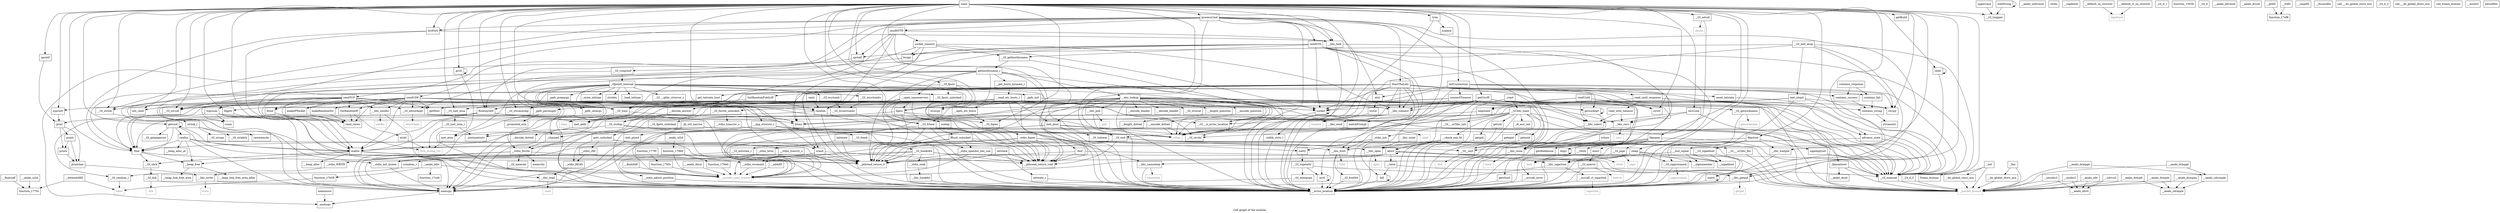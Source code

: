 digraph "Call graph of the module." {
  label="Call graph of the module.";
  node [shape=record];

  Node_get_telstate_host [label="{get_telstate_host}"];
  Node_advance_state [label="{advance_state}"];
  Node_tcpcsum [label="{tcpcsum}"];
  Node_reset_telstate [label="{reset_telstate}"];
  Node_contains_success [label="{contains_success}"];
  Node_contains_fail [label="{contains_fail}"];
  Node_sendUDP [label="{sendUDP}"];
  Node_getBuild [label="{getBuild}"];
  Node_chdir [label="{chdir}"];
  Node___libc_fcntl [label="{__libc_fcntl}"];
  Node_contains_response [label="{contains_response}"];
  Node_contains_string [label="{contains_string}"];
  Node_csum [label="{csum}"];
  Node_readUntil [label="{readUntil}"];
  Node_sendTCP [label="{sendTCP}"];
  Node_makeIPPacket [label="{makeIPPacket}"];
  Node_main [label="{main}"];
  Node_read_until_response [label="{read_until_response}"];
  Node_read_with_timeout [label="{read_with_timeout}"];
  Node___GI_fcntl64 [label="{__GI_fcntl64}"];
  Node_sendHTTP [label="{sendHTTP}"];
  Node___GI__exit [label="{__GI__exit}"];
  Node_recvLine [label="{recvLine}"];
  Node_sclose [label="{sclose}"];
  Node___udivsi3 [label="{__udivsi3}"];
  Node_socket_connect [label="{socket_connect}"];
  Node___aeabi_uidivmod [label="{__aeabi_uidivmod}"];
  Node_processCmd [label="{processCmd}"];
  Node_connectTimeout [label="{connectTimeout}"];
  Node_GetRandomPublicIP [label="{GetRandomPublicIP}"];
  Node_listFork [label="{listFork}"];
  Node___vfork [label="{__vfork}"];
  Node_negotiate [label="{negotiate}"];
  Node_initConnection [label="{initConnection}"];
  Node_GetRandomIP [label="{GetRandomIP}"];
  Node___umodsi3 [label="{__umodsi3}"];
  Node_StartTheLelz [label="{StartTheLelz}"];
  Node___modsi3 [label="{__modsi3}"];
  Node_sendSTD [label="{sendSTD}"];
  Node___aeabi_ldiv0 [label="{__aeabi_ldiv0}"];
  Node_getOurIP [label="{getOurIP}"];
  Node_matchPrompt [label="{matchPrompt}"];
  Node___GI_strchr [label="{__GI_strchr}"];
  Node_strcpy [label="{strcpy}"];
  Node_strncpy [label="{strncpy}"];
  Node_strnlen [label="{strnlen}"];
  Node_strstr [label="{strstr}"];
  Node___encode_dotted [label="{__encode_dotted}"];
  Node___decode_dotted [label="{__decode_dotted}"];
  Node___xpg_strerror_r [label="{__xpg_strerror_r}"];
  Node___GI_strcasecmp [label="{__GI_strcasecmp}"];
  Node_strcasestr [label="{strcasestr}"];
  Node___GI_strtok [label="{__GI_strtok}"];
  Node_isatty [label="{isatty}"];
  Node___GI_tcgetattr [label="{__GI_tcgetattr}"];
  Node_ntohl [label="{ntohl}"];
  Node_ntohs [label="{ntohs}"];
  Node_htonl [label="{htonl}"];
  Node_htons [label="{htons}"];
  Node___GI_inet_ntoa_r [label="{__GI_inet_ntoa_r}"];
  Node___GI_inet_ntoa [label="{__GI_inet_ntoa}"];
  Node_inet_addr [label="{inet_addr}"];
  Node___GI_gethostbyname [label="{__GI_gethostbyname}"];
  Node_gethostbyname_r [label="{gethostbyname_r}"];
  Node___libc_connect [label="{__libc_connect}"];
  Node___GI_getsockname [label="{__GI_getsockname}"];
  Node_getsockopt [label="{getsockopt}"];
  Node___libc_recv [label="{__libc_recv}"];
  Node___libc_send [label="{__libc_send}"];
  Node___libc_sendto [label="{__libc_sendto}"];
  Node___GI_setsockopt [label="{__GI_setsockopt}"];
  Node_socket [label="{socket}"];
  Node___GI_sigaddset [label="{__GI_sigaddset}"];
  Node_sigemptyset [label="{sigemptyset}"];
  Node___bsd_signal [label="{__bsd_signal}"];
  Node___sigismember [label="{__sigismember}"];
  Node___sigaddset [label="{__sigaddset}"];
  Node___sigdelset [label="{__sigdelset}"];
  Node_malloc [label="{malloc}"];
  Node_free [label="{free}"];
  Node_realloc [label="{realloc}"];
  Node___heap_alloc [label="{__heap_alloc}"];
  Node___heap_alloc_at [label="{__heap_alloc_at}"];
  Node___heap_link_free_area [label="{__heap_link_free_area}"];
  Node___heap_link_free_area_after [label="{__heap_link_free_area_after}"];
  Node___heap_free [label="{__heap_free}"];
  Node_abort [label="{abort}"];
  Node_rand [label="{rand}"];
  Node_random [label="{random}"];
  Node_setstate [label="{setstate}"];
  Node_initstate [label="{initstate}"];
  Node_srand [label="{srand}"];
  Node_setstate_r [label="{setstate_r}"];
  Node___GI_random_r [label="{__GI_random_r}"];
  Node_srandom_r [label="{srandom_r}"];
  Node__24_d_2 [label="{_24_d_2}"];
  Node___GI_initstate_r [label="{__GI_initstate_r}"];
  Node_atol [label="{atol}"];
  Node_strtol [label="{strtol}"];
  Node__stdlib_strto_l [label="{_stdlib_strto_l}"];
  Node___GI_exit [label="{__GI_exit}"];
  Node_execl [label="{execl}"];
  Node_sleep [label="{sleep}"];
  Node_usleep [label="{usleep}"];
  Node___GI___uClibc_fini [label="{__GI___uClibc_fini}"];
  Node___pthread_return_0 [label="{__pthread_return_0}"];
  Node___pthread_return_void [label="{__pthread_return_void}"];
  Node___check_one_fd [label="{__check_one_fd}"];
  Node___GI___uClibc_init [label="{__GI___uClibc_init}"];
  Node___uClibc_main [label="{__uClibc_main}"];
  Node___libc_sigaction [label="{__libc_sigaction}"];
  Node___syscall_error [label="{__syscall_error}"];
  Node___default_sa_restorer [label="{__default_sa_restorer}"];
  Node___default_rt_sa_restorer [label="{__default_rt_sa_restorer}"];
  Node___syscall_rt_sigaction [label="{__syscall_rt_sigaction}"];
  Node___GI_execve [label="{__GI_execve}"];
  Node_getegid [label="{getegid}"];
  Node_geteuid [label="{geteuid}"];
  Node_getgid [label="{getgid}"];
  Node_getuid [label="{getuid}"];
  Node___libc_nanosleep [label="{__libc_nanosleep}"];
  Node___GI_sbrk [label="{__GI_sbrk}"];
  Node_wait4 [label="{wait4}"];
  Node___GI___h_errno_location [label="{__GI___h_errno_location}"];
  Node___GI_wcrtomb [label="{__GI_wcrtomb}"];
  Node___GI_wcsrtombs [label="{__GI_wcsrtombs}"];
  Node___GI_wcsnrtombs [label="{__GI_wcsnrtombs}"];
  Node___stdio_WRITE [label="{__stdio_WRITE}"];
  Node___stdio_fwrite [label="{__stdio_fwrite}"];
  Node___stdio_trans2w_o [label="{__stdio_trans2w_o}"];
  Node__load_inttype [label="{_load_inttype}"];
  Node__store_inttype [label="{_store_inttype}"];
  Node__uintmaxtostr [label="{_uintmaxtostr}"];
  Node__fpmaxtostr [label="{_fpmaxtostr}"];
  Node__24_d_1 [label="{_24_d_1}"];
  Node_getc_unlocked [label="{getc_unlocked}"];
  Node__memcpy [label="{_memcpy}"];
  Node_function_15038 [label="{function_15038}"];
  Node_memmove [label="{memmove}"];
  Node___GI_memchr [label="{__GI_memchr}"];
  Node___GI_mempcpy [label="{__GI_mempcpy}"];
  Node_memrchr [label="{memrchr}"];
  Node_strtok_r [label="{strtok_r}"];
  Node___GI_strpbrk [label="{__GI_strpbrk}"];
  Node_inet_aton [label="{inet_aton}"];
  Node___dns_lookup [label="{__dns_lookup}"];
  Node__24_d [label="{_24_d}"];
  Node___open_nameservers [label="{__open_nameservers}"];
  Node___get_hosts_byname_r [label="{__get_hosts_byname_r}"];
  Node___raise [label="{__raise}"];
  Node__dl_aux_init [label="{_dl_aux_init}"];
  Node___GI_brk [label="{__GI_brk}"];
  Node___GI_tolower [label="{__GI_tolower}"];
  Node___libc_poll [label="{__libc_poll}"];
  Node___GI_fseek [label="{__GI_fseek}"];
  Node___GI_fseeko64 [label="{__GI_fseeko64}"];
  Node___stdio_READ [label="{__stdio_READ}"];
  Node___stdio_adjust_position [label="{__stdio_adjust_position}"];
  Node___stdio_rfill [label="{__stdio_rfill}"];
  Node___stdio_trans2r_o [label="{__stdio_trans2r_o}"];
  Node___stdio_seek [label="{__stdio_seek}"];
  Node_rawmemchr [label="{rawmemchr}"];
  Node___GI_strncat [label="{__GI_strncat}"];
  Node___GI_strspn [label="{__GI_strspn}"];
  Node___GI_strdup [label="{__GI_strdup}"];
  Node_inet_pton4 [label="{inet_pton4}"];
  Node_inet_pton [label="{inet_pton}"];
  Node_inet_ntop4 [label="{inet_ntop4}"];
  Node___GI_inet_ntop [label="{__GI_inet_ntop}"];
  Node___encode_header [label="{__encode_header}"];
  Node___decode_header [label="{__decode_header}"];
  Node___encode_question [label="{__encode_question}"];
  Node___length_question [label="{__length_question}"];
  Node___decode_answer [label="{__decode_answer}"];
  Node___open_etc_hosts [label="{__open_etc_hosts}"];
  Node___read_etc_hosts_r [label="{__read_etc_hosts_r}"];
  Node___libc_lseek64 [label="{__libc_lseek64}"];
  Node___length_dotted [label="{__length_dotted}"];
  Node___aeabi_idiv [label="{__aeabi_idiv}"];
  Node___aeabi_idivmod [label="{__aeabi_idivmod}"];
  Node___aeabi_drsub [label="{__aeabi_drsub}"];
  Node___aeabi_dsub [label="{__aeabi_dsub}"];
  Node___adddf3 [label="{__adddf3}"];
  Node_function_1765c [label="{function_1765c}"];
  Node_function_176b0 [label="{function_176b0}"];
  Node_function_1770c [label="{function_1770c}"];
  Node_function_177f0 [label="{function_177f0}"];
  Node___aeabi_ui2d [label="{__aeabi_ui2d}"];
  Node___floatsidf [label="{__floatsidf}"];
  Node___extendsfdf2 [label="{__extendsfdf2}"];
  Node___aeabi_ul2d [label="{__aeabi_ul2d}"];
  Node___floatdidf [label="{__floatdidf}"];
  Node_function_17968 [label="{function_17968}"];
  Node___aeabi_dmul [label="{__aeabi_dmul}"];
  Node_function_17b58 [label="{function_17b58}"];
  Node_function_17cd4 [label="{function_17cd4}"];
  Node___aeabi_ddiv [label="{__aeabi_ddiv}"];
  Node___gtdf2 [label="{__gtdf2}"];
  Node___ltdf2 [label="{__ltdf2}"];
  Node___cmpdf2 [label="{__cmpdf2}"];
  Node_function_17ef8 [label="{function_17ef8}"];
  Node___aeabi_cdrcmple [label="{__aeabi_cdrcmple}"];
  Node___aeabi_cdcmple [label="{__aeabi_cdcmple}"];
  Node___aeabi_dcmpeq [label="{__aeabi_dcmpeq}"];
  Node___aeabi_dcmplt [label="{__aeabi_dcmplt}"];
  Node___aeabi_dcmple [label="{__aeabi_dcmple}"];
  Node___aeabi_dcmpge [label="{__aeabi_dcmpge}"];
  Node___aeabi_dcmpgt [label="{__aeabi_dcmpgt}"];
  Node___fixunsdfsi [label="{__fixunsdfsi}"];
  Node___do_global_ctors_aux [label="{__do_global_ctors_aux}"];
  Node_call___do_global_ctors_aux [label="{call___do_global_ctors_aux}"];
  Node__fini [label="{_fini}"];
  Node_vfork [color="gray50", fontcolor="gray50", label="{vfork}"];
  Node_fork [color="gray50", fontcolor="gray50", label="{fork}"];
  Node_fcntl [color="gray50", fontcolor="gray50", label="{fcntl}"];
  Node_exit [color="gray50", fontcolor="gray50", label="{exit}"];
  Node_close [color="gray50", fontcolor="gray50", label="{close}"];
  Node_getpid [color="gray50", fontcolor="gray50", label="{getpid}"];
  Node_open [color="gray50", fontcolor="gray50", label="{open}"];
  Node_pipe [color="gray50", fontcolor="gray50", label="{pipe}"];
  Node_read [color="gray50", fontcolor="gray50", label="{read}"];
  Node_setsid [color="gray50", fontcolor="gray50", label="{setsid}"];
  Node_sigprocmask [color="gray50", fontcolor="gray50", label="{sigprocmask}"];
  Node_time [color="gray50", fontcolor="gray50", label="{time}"];
  Node_write [color="gray50", fontcolor="gray50", label="{write}"];
  Node_connect [color="gray50", fontcolor="gray50", label="{connect}"];
  Node_getsockname [color="gray50", fontcolor="gray50", label="{getsockname}"];
  Node_recv [color="gray50", fontcolor="gray50", label="{recv}"];
  Node_send [color="gray50", fontcolor="gray50", label="{send}"];
  Node_sendto [color="gray50", fontcolor="gray50", label="{sendto}"];
  Node_setsockopt [color="gray50", fontcolor="gray50", label="{setsockopt}"];
  Node_sigreturn [color="gray50", fontcolor="gray50", label="{sigreturn}"];
  Node_sigaction [color="gray50", fontcolor="gray50", label="{sigaction}"];
  Node_execve [color="gray50", fontcolor="gray50", label="{execve}"];
  Node_nanosleep [color="gray50", fontcolor="gray50", label="{nanosleep}"];
  Node_brk [color="gray50", fontcolor="gray50", label="{brk}"];
  Node_poll [color="gray50", fontcolor="gray50", label="{poll}"];
  Node_llvm_bswap_i32 [color="gray50", fontcolor="gray50", label="{llvm_bswap_i32}"];
  Node_fabsf [color="gray50", fontcolor="gray50", label="{fabsf}"];
  Node___stdio_wcommit [label="{__stdio_wcommit}"];
  Node__charpad [label="{_charpad}"];
  Node__fp_out_narrow [label="{_fp_out_narrow}"];
  Node__ppfs_init [label="{_ppfs_init}"];
  Node__vfprintf_internal [label="{_vfprintf_internal}"];
  Node__ppfs_prepargs [label="{_ppfs_prepargs}"];
  Node__ppfs_setargs [label="{_ppfs_setargs}"];
  Node__promoted_size [label="{_promoted_size}"];
  Node__ppfs_parsespec [label="{_ppfs_parsespec}"];
  Node_feof [label="{feof}"];
  Node_fgets [label="{fgets}"];
  Node___GI_fputs [label="{__GI_fputs}"];
  Node__stdio_openlist_dec_use [label="{_stdio_openlist_dec_use}"];
  Node_fflush_unlocked [label="{fflush_unlocked}"];
  Node___GI_fgets_unlocked [label="{__GI_fgets_unlocked}"];
  Node___GI_fputs_unlocked [label="{__GI_fputs_unlocked}"];
  Node___GI_fwrite_unlocked [label="{__GI_fwrite_unlocked}"];
  Node_bcopy [label="{bcopy}"];
  Node_memcpy [label="{memcpy}"];
  Node___GI_memset [label="{__GI_memset}"];
  Node___GI_strcoll [label="{__GI_strcoll}"];
  Node_strlen [color="gray50", fontcolor="gray50", label="{strlen}"];
  Node___GI_sigprocmask [label="{__GI_sigprocmask}"];
  Node___GI_time [label="{__GI_time}"];
  Node___libc_waitpid [label="{__libc_waitpid}"];
  Node___libc_write [label="{__libc_write}"];
  Node_isspace [label="{isspace}"];
  Node___GI_toupper [label="{__GI_toupper}"];
  Node___errno_location [label="{__errno_location}"];
  Node___GI_fclose [label="{__GI_fclose}"];
  Node___GI_fopen [label="{__GI_fopen}"];
  Node_sprintf [label="{sprintf}"];
  Node___GI_vsnprintf [label="{__GI_vsnprintf}"];
  Node__stdio_fopen [label="{_stdio_fopen}"];
  Node__24_d_3 [label="{_24_d_3}"];
  Node__stdio_init [label="{_stdio_init}"];
  Node___stdio_init_mutex [label="{__stdio_init_mutex}"];
  Node__stdio_term [label="{_stdio_term}"];
  Node___GI___glibc_strerror_r [label="{__GI___glibc_strerror_r}"];
  Node___libc_fork [label="{__libc_fork}"];
  Node_getcwd [label="{getcwd}"];
  Node_getdtablesize [label="{getdtablesize}"];
  Node___GI_getpagesize [label="{__GI_getpagesize}"];
  Node___libc_getpid [label="{__libc_getpid}"];
  Node_getrlimit [label="{getrlimit}"];
  Node_ioctl [label="{ioctl}"];
  Node_kill [label="{kill}"];
  Node___libc_open [label="{__libc_open}"];
  Node___libc_creat [label="{__libc_creat}"];
  Node___GI_pipe [label="{__GI_pipe}"];
  Node_prctl [label="{prctl}"];
  Node___libc_read [label="{__libc_read}"];
  Node___libc_select [label="{__libc_select}"];
  Node___GI_setsid [label="{__GI_setsid}"];
  Node___libc_close [label="{__libc_close}"];
  Node_dup2 [label="{dup2}"];
  Node___pseudo_branch [color="gray50", fontcolor="gray50", label="{__pseudo_branch}"];
  Node___pseudo_cond_branch [color="gray50", fontcolor="gray50", label="{__pseudo_cond_branch}"];
  Node__init [label="{_init}"];
  Node___do_global_dtors_aux [label="{__do_global_dtors_aux}"];
  Node_call___do_global_dtors_aux [label="{call___do_global_dtors_aux}"];
  Node_frame_dummy [label="{frame_dummy}"];
  Node_call_frame_dummy [label="{call_frame_dummy}"];
  Node__start [label="{_start}"];
  Node_init_rand [label="{init_rand}"];
  Node_rand_cmwc [label="{rand_cmwc}"];
  Node_trim [label="{trim}"];
  Node_printchar [label="{printchar}"];
  Node_prints [label="{prints}"];
  Node_printi [label="{printi}"];
  Node_print [label="{print}"];
  Node_zprintf [label="{zprintf}"];
  Node_szprintf [label="{szprintf}"];
  Node___muldi3 [label="{__muldi3}"];
  Node_Rootsprintf [label="{Rootsprintf}"];
  Node_fdpopen [label="{fdpopen}"];
  Node_fdpclose [label="{fdpclose}"];
  Node_fdgets [label="{fdgets}"];
  Node_parseHex [label="{parseHex}"];
  Node_wildString [label="{wildString}"];
  Node_getHost [label="{getHost}"];
  Node_uppercase [label="{uppercase}"];
  Node_makeRandomStr [label="{makeRandomStr}"];
  Node_get_telstate_host -> Node___GI_inet_ntoa;
  Node_advance_state -> Node___GI_memset;
  Node_advance_state -> Node___libc_close;
  Node_tcpcsum -> Node_csum;
  Node_tcpcsum -> Node_htons;
  Node_tcpcsum -> Node_malloc;
  Node_tcpcsum -> Node_free;
  Node_tcpcsum -> Node_memcpy;
  Node_reset_telstate -> Node_advance_state;
  Node_contains_success -> Node_contains_string;
  Node_contains_fail -> Node_contains_string;
  Node_sendUDP -> Node_csum;
  Node_sendUDP -> Node_makeIPPacket;
  Node_sendUDP -> Node_GetRandomIP;
  Node_sendUDP -> Node_htonl;
  Node_sendUDP -> Node_htons;
  Node_sendUDP -> Node___libc_sendto;
  Node_sendUDP -> Node___GI_setsockopt;
  Node_sendUDP -> Node_socket;
  Node_sendUDP -> Node_malloc;
  Node_sendUDP -> Node_random;
  Node_sendUDP -> Node_srand;
  Node_sendUDP -> Node_usleep;
  Node_sendUDP -> Node___GI_memset;
  Node_sendUDP -> Node___GI_time;
  Node_sendUDP -> Node_init_rand;
  Node_sendUDP -> Node_rand_cmwc;
  Node_sendUDP -> Node_getHost;
  Node_sendUDP -> Node_makeRandomStr;
  Node_chdir -> Node_chdir;
  Node_chdir -> Node___errno_location;
  Node___libc_fcntl -> Node___GI_fcntl64;
  Node___libc_fcntl -> Node_fcntl;
  Node___libc_fcntl -> Node___errno_location;
  Node_contains_response -> Node_contains_success;
  Node_contains_response -> Node_contains_fail;
  Node_contains_string -> Node_strcasestr;
  Node_readUntil -> Node_negotiate;
  Node_readUntil -> Node_matchPrompt;
  Node_readUntil -> Node_strstr;
  Node_readUntil -> Node___libc_recv;
  Node_readUntil -> Node___libc_select;
  Node_sendTCP -> Node_tcpcsum;
  Node_sendTCP -> Node_csum;
  Node_sendTCP -> Node_makeIPPacket;
  Node_sendTCP -> Node_GetRandomIP;
  Node_sendTCP -> Node___GI_strtok;
  Node_sendTCP -> Node_htonl;
  Node_sendTCP -> Node_htons;
  Node_sendTCP -> Node___libc_sendto;
  Node_sendTCP -> Node___GI_setsockopt;
  Node_sendTCP -> Node_socket;
  Node_sendTCP -> Node___GI_strcoll;
  Node_sendTCP -> Node___GI_time;
  Node_sendTCP -> Node_rand_cmwc;
  Node_sendTCP -> Node_getHost;
  Node_makeIPPacket -> Node_rand_cmwc;
  Node_main -> Node_getBuild;
  Node_main -> Node_chdir;
  Node_main -> Node_recvLine;
  Node_main -> Node_processCmd;
  Node_main -> Node_listFork;
  Node_main -> Node_initConnection;
  Node_main -> Node_getOurIP;
  Node_main -> Node_strcpy;
  Node_main -> Node_strncpy;
  Node_main -> Node_strstr;
  Node_main -> Node___GI_strcasecmp;
  Node_main -> Node___GI_strtok;
  Node_main -> Node___GI_inet_ntoa;
  Node_main -> Node___bsd_signal;
  Node_main -> Node_malloc;
  Node_main -> Node_free;
  Node_main -> Node_srand;
  Node_main -> Node___GI_exit;
  Node_main -> Node_sleep;
  Node_main -> Node_feof;
  Node_main -> Node_fgets;
  Node_main -> Node___GI_fputs;
  Node_main -> Node___GI_memset;
  Node_main -> Node___GI_strcoll;
  Node_main -> Node_strlen;
  Node_main -> Node___GI_time;
  Node_main -> Node___libc_waitpid;
  Node_main -> Node___GI_toupper;
  Node_main -> Node___GI_fclose;
  Node_main -> Node___GI_fopen;
  Node_main -> Node_sprintf;
  Node_main -> Node___libc_fork;
  Node_main -> Node_getcwd;
  Node_main -> Node___libc_getpid;
  Node_main -> Node_prctl;
  Node_main -> Node___GI_setsid;
  Node_main -> Node_init_rand;
  Node_main -> Node_trim;
  Node_main -> Node_zprintf;
  Node_main -> Node_szprintf;
  Node_main -> Node_Rootsprintf;
  Node_main -> Node_fdpopen;
  Node_main -> Node_fdpclose;
  Node_main -> Node_fdgets;
  Node_read_until_response -> Node_contains_string;
  Node_read_until_response -> Node_read_with_timeout;
  Node_read_until_response -> Node_negotiate;
  Node_read_until_response -> Node___GI_memset;
  Node_read_with_timeout -> Node___libc_recv;
  Node_read_with_timeout -> Node___libc_select;
  Node___GI_fcntl64 -> Node___errno_location;
  Node_sendHTTP -> Node_socket_connect;
  Node_sendHTTP -> Node_random;
  Node_sendHTTP -> Node___GI_exit;
  Node_sendHTTP -> Node___GI_time;
  Node_sendHTTP -> Node_sprintf;
  Node_sendHTTP -> Node___libc_fork;
  Node___GI__exit -> Node_exit;
  Node_recvLine -> Node___libc_recv;
  Node_recvLine -> Node___GI_memset;
  Node_recvLine -> Node___libc_select;
  Node_sclose -> Node___libc_close;
  Node___udivsi3 -> Node___aeabi_ldiv0;
  Node___udivsi3 -> Node___pseudo_branch;
  Node_socket_connect -> Node_htons;
  Node_socket_connect -> Node___GI_gethostbyname;
  Node_socket_connect -> Node___libc_connect;
  Node_socket_connect -> Node___GI_setsockopt;
  Node_socket_connect -> Node_socket;
  Node_socket_connect -> Node_bcopy;
  Node_processCmd -> Node_sendUDP;
  Node_processCmd -> Node_sendTCP;
  Node_processCmd -> Node_sendHTTP;
  Node_processCmd -> Node___GI__exit;
  Node_processCmd -> Node_listFork;
  Node_processCmd -> Node_StartTheLelz;
  Node_processCmd -> Node_sendSTD;
  Node_processCmd -> Node___GI_strchr;
  Node_processCmd -> Node___GI_strtok;
  Node_processCmd -> Node_atol;
  Node_processCmd -> Node___GI_exit;
  Node_processCmd -> Node___GI_strcoll;
  Node_processCmd -> Node___libc_fork;
  Node_processCmd -> Node___libc_getpid;
  Node_processCmd -> Node_kill;
  Node_processCmd -> Node_Rootsprintf;
  Node_connectTimeout -> Node___libc_fcntl;
  Node_connectTimeout -> Node_htons;
  Node_connectTimeout -> Node___libc_connect;
  Node_connectTimeout -> Node_getsockopt;
  Node_connectTimeout -> Node___errno_location;
  Node_connectTimeout -> Node___libc_select;
  Node_connectTimeout -> Node_getHost;
  Node_GetRandomPublicIP -> Node_inet_addr;
  Node_GetRandomPublicIP -> Node_random;
  Node_GetRandomPublicIP -> Node_szprintf;
  Node_listFork -> Node_malloc;
  Node_listFork -> Node_free;
  Node_listFork -> Node___libc_fork;
  Node___vfork -> Node___syscall_error;
  Node___vfork -> Node_vfork;
  Node___vfork -> Node_fork;
  Node_negotiate -> Node___libc_send;
  Node_initConnection -> Node_connectTimeout;
  Node_initConnection -> Node___GI_strchr;
  Node_initConnection -> Node_strcpy;
  Node_initConnection -> Node_socket;
  Node_initConnection -> Node_atol;
  Node_initConnection -> Node___GI_memset;
  Node_initConnection -> Node___libc_close;
  Node_GetRandomIP -> Node_ntohl;
  Node_GetRandomIP -> Node_rand_cmwc;
  Node___umodsi3 -> Node___aeabi_ldiv0;
  Node___umodsi3 -> Node___pseudo_branch;
  Node_StartTheLelz -> Node_get_telstate_host;
  Node_StartTheLelz -> Node_advance_state;
  Node_StartTheLelz -> Node_reset_telstate;
  Node_StartTheLelz -> Node_contains_success;
  Node_StartTheLelz -> Node_contains_fail;
  Node_StartTheLelz -> Node___libc_fcntl;
  Node_StartTheLelz -> Node_read_until_response;
  Node_StartTheLelz -> Node_GetRandomPublicIP;
  Node_StartTheLelz -> Node_htons;
  Node_StartTheLelz -> Node___libc_connect;
  Node_StartTheLelz -> Node_getsockopt;
  Node_StartTheLelz -> Node___libc_send;
  Node_StartTheLelz -> Node_socket;
  Node_StartTheLelz -> Node_malloc;
  Node_StartTheLelz -> Node_srand;
  Node_StartTheLelz -> Node___GI_memset;
  Node_StartTheLelz -> Node_strlen;
  Node_StartTheLelz -> Node___GI_time;
  Node_StartTheLelz -> Node___errno_location;
  Node_StartTheLelz -> Node___libc_select;
  Node_StartTheLelz -> Node_rand_cmwc;
  Node_StartTheLelz -> Node_Rootsprintf;
  Node___modsi3 -> Node___aeabi_ldiv0;
  Node___modsi3 -> Node___pseudo_branch;
  Node_sendSTD -> Node___GI__exit;
  Node_sendSTD -> Node___GI_gethostbyname;
  Node_sendSTD -> Node___libc_connect;
  Node_sendSTD -> Node___libc_send;
  Node_sendSTD -> Node_socket;
  Node_sendSTD -> Node_random;
  Node_sendSTD -> Node_bcopy;
  Node_sendSTD -> Node_memcpy;
  Node_sendSTD -> Node___GI_memset;
  Node_sendSTD -> Node___GI_time;
  Node_sendSTD -> Node___libc_close;
  Node_getOurIP -> Node_strcpy;
  Node_getOurIP -> Node_strstr;
  Node_getOurIP -> Node_htons;
  Node_getOurIP -> Node_inet_addr;
  Node_getOurIP -> Node___libc_connect;
  Node_getOurIP -> Node___GI_getsockname;
  Node_getOurIP -> Node_socket;
  Node_getOurIP -> Node___GI_memset;
  Node_getOurIP -> Node_ioctl;
  Node_getOurIP -> Node___libc_open;
  Node_getOurIP -> Node___libc_close;
  Node_getOurIP -> Node_fdgets;
  Node_matchPrompt -> Node_strlen;
  Node___encode_dotted -> Node___GI_strchr;
  Node___encode_dotted -> Node_memcpy;
  Node___encode_dotted -> Node_strlen;
  Node___decode_dotted -> Node_memcpy;
  Node___xpg_strerror_r -> Node__uintmaxtostr;
  Node___xpg_strerror_r -> Node_memcpy;
  Node___xpg_strerror_r -> Node_strlen;
  Node___xpg_strerror_r -> Node___errno_location;
  Node___GI_strtok -> Node_strtok_r;
  Node_isatty -> Node___GI_tcgetattr;
  Node___GI_tcgetattr -> Node___GI_mempcpy;
  Node___GI_tcgetattr -> Node___GI_memset;
  Node___GI_tcgetattr -> Node_ioctl;
  Node_ntohl -> Node_llvm_bswap_i32;
  Node_htonl -> Node_llvm_bswap_i32;
  Node___GI_inet_ntoa_r -> Node__uintmaxtostr;
  Node___GI_inet_ntoa_r -> Node_llvm_bswap_i32;
  Node___GI_inet_ntoa -> Node___GI_inet_ntoa_r;
  Node_inet_addr -> Node_inet_aton;
  Node___GI_gethostbyname -> Node_gethostbyname_r;
  Node___GI_gethostbyname -> Node___GI___h_errno_location;
  Node_gethostbyname_r -> Node_strncpy;
  Node_gethostbyname_r -> Node_free;
  Node_gethostbyname_r -> Node___pthread_return_0;
  Node_gethostbyname_r -> Node___pthread_return_void;
  Node_gethostbyname_r -> Node_inet_aton;
  Node_gethostbyname_r -> Node___dns_lookup;
  Node_gethostbyname_r -> Node___open_nameservers;
  Node_gethostbyname_r -> Node___get_hosts_byname_r;
  Node_gethostbyname_r -> Node_memcpy;
  Node_gethostbyname_r -> Node___errno_location;
  Node___libc_connect -> Node_connect;
  Node___libc_connect -> Node___errno_location;
  Node___GI_getsockname -> Node_getsockname;
  Node___GI_getsockname -> Node___errno_location;
  Node_getsockopt -> Node_getsockopt;
  Node_getsockopt -> Node___errno_location;
  Node___libc_recv -> Node_recv;
  Node___libc_recv -> Node___errno_location;
  Node___libc_send -> Node_send;
  Node___libc_send -> Node___errno_location;
  Node___libc_sendto -> Node_sendto;
  Node___libc_sendto -> Node___errno_location;
  Node___GI_setsockopt -> Node_setsockopt;
  Node___GI_setsockopt -> Node___errno_location;
  Node_socket -> Node_socket;
  Node_socket -> Node___errno_location;
  Node___GI_sigaddset -> Node___sigaddset;
  Node___GI_sigaddset -> Node___errno_location;
  Node_sigemptyset -> Node___GI_memset;
  Node___bsd_signal -> Node___sigismember;
  Node___bsd_signal -> Node___sigaddset;
  Node___bsd_signal -> Node___libc_sigaction;
  Node___bsd_signal -> Node___errno_location;
  Node_malloc -> Node___heap_alloc;
  Node_malloc -> Node___heap_free;
  Node_malloc -> Node___pthread_return_0;
  Node_malloc -> Node___GI_sbrk;
  Node_malloc -> Node___errno_location;
  Node_malloc -> Node___pseudo_cond_branch;
  Node_free -> Node___heap_free;
  Node_free -> Node___pthread_return_0;
  Node_free -> Node___GI_sbrk;
  Node_realloc -> Node_malloc;
  Node_realloc -> Node_free;
  Node_realloc -> Node___heap_alloc_at;
  Node_realloc -> Node___heap_free;
  Node_realloc -> Node___pthread_return_0;
  Node_realloc -> Node_memcpy;
  Node___heap_free -> Node___heap_link_free_area;
  Node___heap_free -> Node___heap_link_free_area_after;
  Node_abort -> Node___sigaddset;
  Node_abort -> Node_abort;
  Node_abort -> Node___pthread_return_0;
  Node_abort -> Node___libc_sigaction;
  Node_abort -> Node___raise;
  Node_abort -> Node___GI_memset;
  Node_abort -> Node___pseudo_cond_branch;
  Node_rand -> Node_random;
  Node_random -> Node___GI_random_r;
  Node_random -> Node___pthread_return_0;
  Node_random -> Node___pthread_return_void;
  Node_setstate -> Node_setstate_r;
  Node_setstate -> Node___pthread_return_0;
  Node_setstate -> Node___pthread_return_void;
  Node_initstate -> Node___GI_initstate_r;
  Node_initstate -> Node___pthread_return_0;
  Node_initstate -> Node___pthread_return_void;
  Node_srand -> Node_srandom_r;
  Node_srand -> Node___pthread_return_0;
  Node_srand -> Node___pthread_return_void;
  Node_setstate_r -> Node___errno_location;
  Node___GI_random_r -> Node_fabsf;
  Node_srandom_r -> Node___GI_random_r;
  Node__24_d_2 -> Node___pseudo_branch;
  Node___GI_initstate_r -> Node_srandom_r;
  Node___GI_initstate_r -> Node___errno_location;
  Node_atol -> Node_strtol;
  Node_strtol -> Node__stdlib_strto_l;
  Node__stdlib_strto_l -> Node___errno_location;
  Node___GI_exit -> Node___GI__exit;
  Node___GI_exit -> Node___GI___uClibc_fini;
  Node___GI_exit -> Node___pthread_return_0;
  Node___GI_exit -> Node___pthread_return_void;
  Node___GI_exit -> Node__stdio_term;
  Node___GI_exit -> Node___pseudo_branch;
  Node_execl -> Node___GI_execve;
  Node_sleep -> Node___sigismember;
  Node_sleep -> Node___sigaddset;
  Node_sleep -> Node___libc_sigaction;
  Node_sleep -> Node___libc_nanosleep;
  Node_sleep -> Node___GI_sigprocmask;
  Node_sleep -> Node___errno_location;
  Node_usleep -> Node___libc_nanosleep;
  Node___GI___uClibc_fini -> Node___pseudo_branch;
  Node___check_one_fd -> Node___libc_fcntl;
  Node___check_one_fd -> Node_abort;
  Node___check_one_fd -> Node___libc_open;
  Node___GI___uClibc_init -> Node__stdio_init;
  Node___uClibc_main -> Node___GI_exit;
  Node___uClibc_main -> Node___check_one_fd;
  Node___uClibc_main -> Node___GI___uClibc_init;
  Node___uClibc_main -> Node_getegid;
  Node___uClibc_main -> Node_geteuid;
  Node___uClibc_main -> Node_getgid;
  Node___uClibc_main -> Node_getuid;
  Node___uClibc_main -> Node___GI___h_errno_location;
  Node___uClibc_main -> Node__dl_aux_init;
  Node___uClibc_main -> Node___GI_memset;
  Node___uClibc_main -> Node___errno_location;
  Node___uClibc_main -> Node___pseudo_branch;
  Node___uClibc_main -> Node___pseudo_cond_branch;
  Node___libc_sigaction -> Node___syscall_rt_sigaction;
  Node___libc_sigaction -> Node_memcpy;
  Node___syscall_error -> Node___errno_location;
  Node___default_sa_restorer -> Node_sigreturn;
  Node___default_rt_sa_restorer -> Node_sigreturn;
  Node___syscall_rt_sigaction -> Node_sigaction;
  Node___syscall_rt_sigaction -> Node___errno_location;
  Node___GI_execve -> Node_execve;
  Node___GI_execve -> Node___errno_location;
  Node_getegid -> Node___errno_location;
  Node_geteuid -> Node___errno_location;
  Node_getgid -> Node___errno_location;
  Node_getuid -> Node___errno_location;
  Node___libc_nanosleep -> Node_nanosleep;
  Node___libc_nanosleep -> Node___errno_location;
  Node___GI_sbrk -> Node___GI_brk;
  Node_wait4 -> Node_wait4;
  Node_wait4 -> Node___errno_location;
  Node___GI_wcrtomb -> Node___GI_wcsnrtombs;
  Node___GI_wcsrtombs -> Node___GI_wcsnrtombs;
  Node___GI_wcsnrtombs -> Node___errno_location;
  Node___stdio_WRITE -> Node___libc_write;
  Node___stdio_fwrite -> Node___stdio_WRITE;
  Node___stdio_fwrite -> Node___GI_memchr;
  Node___stdio_fwrite -> Node_memrchr;
  Node___stdio_fwrite -> Node___stdio_wcommit;
  Node___stdio_fwrite -> Node_memcpy;
  Node___stdio_trans2w_o -> Node___GI_fseek;
  Node___stdio_trans2w_o -> Node___errno_location;
  Node__fpmaxtostr -> Node___aeabi_dsub;
  Node__fpmaxtostr -> Node___GI_memset;
  Node__fpmaxtostr -> Node___pseudo_branch;
  Node_getc_unlocked -> Node___stdio_READ;
  Node_getc_unlocked -> Node___stdio_rfill;
  Node_getc_unlocked -> Node___stdio_trans2r_o;
  Node_getc_unlocked -> Node___pseudo_cond_branch;
  Node_memmove -> Node__memcpy;
  Node___GI_mempcpy -> Node_memcpy;
  Node_strtok_r -> Node___GI_strpbrk;
  Node_strtok_r -> Node_rawmemchr;
  Node_strtok_r -> Node___GI_strspn;
  Node_inet_aton -> Node_llvm_bswap_i32;
  Node___dns_lookup -> Node_strncpy;
  Node___dns_lookup -> Node_inet_addr;
  Node___dns_lookup -> Node___libc_connect;
  Node___dns_lookup -> Node___libc_recv;
  Node___dns_lookup -> Node___libc_send;
  Node___dns_lookup -> Node_socket;
  Node___dns_lookup -> Node_malloc;
  Node___dns_lookup -> Node_free;
  Node___dns_lookup -> Node___pthread_return_0;
  Node___dns_lookup -> Node___pthread_return_void;
  Node___dns_lookup -> Node___GI___h_errno_location;
  Node___dns_lookup -> Node___libc_poll;
  Node___dns_lookup -> Node___GI_strncat;
  Node___dns_lookup -> Node_inet_pton;
  Node___dns_lookup -> Node___encode_header;
  Node___dns_lookup -> Node___decode_header;
  Node___dns_lookup -> Node___encode_question;
  Node___dns_lookup -> Node___length_question;
  Node___dns_lookup -> Node___decode_answer;
  Node___dns_lookup -> Node_memcpy;
  Node___dns_lookup -> Node___GI_memset;
  Node___dns_lookup -> Node_strlen;
  Node___dns_lookup -> Node___errno_location;
  Node___dns_lookup -> Node___libc_close;
  Node___dns_lookup -> Node___pseudo_cond_branch;
  Node___open_nameservers -> Node_free;
  Node___open_nameservers -> Node___pthread_return_0;
  Node___open_nameservers -> Node___pthread_return_void;
  Node___open_nameservers -> Node___GI___h_errno_location;
  Node___open_nameservers -> Node___GI_strdup;
  Node___open_nameservers -> Node_fgets;
  Node___open_nameservers -> Node___GI_strcoll;
  Node___open_nameservers -> Node___GI_fclose;
  Node___open_nameservers -> Node___GI_fopen;
  Node___get_hosts_byname_r -> Node___read_etc_hosts_r;
  Node___raise -> Node___libc_getpid;
  Node___raise -> Node_kill;
  Node___GI_brk -> Node_brk;
  Node___GI_brk -> Node___errno_location;
  Node___libc_poll -> Node_poll;
  Node___libc_poll -> Node___errno_location;
  Node___GI_fseek -> Node___GI_fseeko64;
  Node___GI_fseeko64 -> Node___pthread_return_0;
  Node___GI_fseeko64 -> Node___pthread_return_void;
  Node___GI_fseeko64 -> Node___stdio_adjust_position;
  Node___GI_fseeko64 -> Node___stdio_seek;
  Node___GI_fseeko64 -> Node___stdio_wcommit;
  Node___GI_fseeko64 -> Node___errno_location;
  Node___GI_fseeko64 -> Node___pseudo_branch;
  Node___stdio_READ -> Node___libc_read;
  Node___stdio_adjust_position -> Node___errno_location;
  Node___stdio_rfill -> Node___stdio_READ;
  Node___stdio_trans2r_o -> Node___stdio_wcommit;
  Node___stdio_trans2r_o -> Node___errno_location;
  Node___stdio_seek -> Node___libc_lseek64;
  Node___GI_strdup -> Node_malloc;
  Node___GI_strdup -> Node_strlen;
  Node___GI_strdup -> Node___pseudo_cond_branch;
  Node_inet_pton4 -> Node_memcpy;
  Node_inet_pton -> Node___GI_strchr;
  Node_inet_pton -> Node___GI_tolower;
  Node_inet_pton -> Node_inet_pton4;
  Node_inet_pton -> Node_memcpy;
  Node_inet_pton -> Node___GI_memset;
  Node_inet_pton -> Node___errno_location;
  Node_inet_ntop4 -> Node_strcpy;
  Node_inet_ntop4 -> Node_memcpy;
  Node_inet_ntop4 -> Node___GI_memset;
  Node_inet_ntop4 -> Node_strlen;
  Node_inet_ntop4 -> Node___errno_location;
  Node___GI_inet_ntop -> Node_strcpy;
  Node___GI_inet_ntop -> Node_inet_ntop4;
  Node___GI_inet_ntop -> Node___GI_memset;
  Node___GI_inet_ntop -> Node_strlen;
  Node___GI_inet_ntop -> Node___errno_location;
  Node___GI_inet_ntop -> Node_sprintf;
  Node___encode_question -> Node___encode_dotted;
  Node___length_question -> Node___length_dotted;
  Node___decode_answer -> Node___decode_dotted;
  Node___decode_answer -> Node___GI_strdup;
  Node___open_etc_hosts -> Node___GI_fopen;
  Node___read_etc_hosts_r -> Node___GI_strchr;
  Node___read_etc_hosts_r -> Node___GI_strcasecmp;
  Node___read_etc_hosts_r -> Node_inet_pton;
  Node___read_etc_hosts_r -> Node___open_etc_hosts;
  Node___read_etc_hosts_r -> Node_fgets;
  Node___read_etc_hosts_r -> Node___GI_strcoll;
  Node___read_etc_hosts_r -> Node___errno_location;
  Node___read_etc_hosts_r -> Node___GI_fclose;
  Node___libc_lseek64 -> Node___errno_location;
  Node___aeabi_idiv -> Node___aeabi_ldiv0;
  Node___aeabi_idiv -> Node___pseudo_branch;
  Node___adddf3 -> Node___pseudo_cond_branch;
  Node_function_1765c -> Node___pseudo_cond_branch;
  Node_function_176b0 -> Node___pseudo_cond_branch;
  Node_function_177f0 -> Node_function_1765c;
  Node___aeabi_ui2d -> Node_function_1770c;
  Node___floatsidf -> Node_function_1770c;
  Node___extendsfdf2 -> Node_function_1770c;
  Node___extendsfdf2 -> Node_fabsf;
  Node___aeabi_ul2d -> Node_function_17968;
  Node___floatdidf -> Node___pseudo_cond_branch;
  Node_function_17968 -> Node_function_176b0;
  Node_function_17968 -> Node___pseudo_cond_branch;
  Node___aeabi_dmul -> Node___pseudo_cond_branch;
  Node_function_17b58 -> Node_fabsf;
  Node___aeabi_ddiv -> Node_function_17b58;
  Node___aeabi_ddiv -> Node_function_17cd4;
  Node___aeabi_ddiv -> Node___pseudo_cond_branch;
  Node___gtdf2 -> Node_function_17ef8;
  Node___ltdf2 -> Node_function_17ef8;
  Node___aeabi_cdrcmple -> Node___aeabi_cdcmple;
  Node___aeabi_dcmpeq -> Node___aeabi_cdcmple;
  Node___aeabi_dcmpeq -> Node___pseudo_branch;
  Node___aeabi_dcmplt -> Node___aeabi_cdcmple;
  Node___aeabi_dcmplt -> Node___pseudo_branch;
  Node___aeabi_dcmple -> Node___aeabi_cdcmple;
  Node___aeabi_dcmple -> Node___pseudo_branch;
  Node___aeabi_dcmpge -> Node___aeabi_cdrcmple;
  Node___aeabi_dcmpge -> Node___pseudo_branch;
  Node___aeabi_dcmpgt -> Node___aeabi_cdrcmple;
  Node___aeabi_dcmpgt -> Node___pseudo_branch;
  Node___do_global_ctors_aux -> Node___pseudo_branch;
  Node__fini -> Node___pseudo_branch;
  Node__fini -> Node___do_global_dtors_aux;
  Node___stdio_wcommit -> Node___pseudo_cond_branch;
  Node__charpad -> Node___stdio_fwrite;
  Node__fp_out_narrow -> Node__charpad;
  Node__fp_out_narrow -> Node_strlen;
  Node__fp_out_narrow -> Node___pseudo_cond_branch;
  Node__ppfs_init -> Node__ppfs_parsespec;
  Node__ppfs_init -> Node___GI_memset;
  Node__vfprintf_internal -> Node_strnlen;
  Node__vfprintf_internal -> Node___GI_wcrtomb;
  Node__vfprintf_internal -> Node___GI_wcsrtombs;
  Node__vfprintf_internal -> Node___stdio_fwrite;
  Node__vfprintf_internal -> Node__load_inttype;
  Node__vfprintf_internal -> Node__store_inttype;
  Node__vfprintf_internal -> Node__uintmaxtostr;
  Node__vfprintf_internal -> Node__fpmaxtostr;
  Node__vfprintf_internal -> Node__charpad;
  Node__vfprintf_internal -> Node__ppfs_init;
  Node__vfprintf_internal -> Node__ppfs_prepargs;
  Node__vfprintf_internal -> Node__ppfs_setargs;
  Node__vfprintf_internal -> Node__ppfs_parsespec;
  Node__vfprintf_internal -> Node___GI_fputs_unlocked;
  Node__vfprintf_internal -> Node_strlen;
  Node__vfprintf_internal -> Node___errno_location;
  Node__vfprintf_internal -> Node___GI___glibc_strerror_r;
  Node__vfprintf_internal -> Node___pseudo_cond_branch;
  Node__ppfs_prepargs -> Node__ppfs_setargs;
  Node__ppfs_parsespec -> Node__promoted_size;
  Node__ppfs_parsespec -> Node_memcpy;
  Node_feof -> Node___pthread_return_0;
  Node_feof -> Node___pthread_return_void;
  Node_feof -> Node___pseudo_branch;
  Node_fgets -> Node___pthread_return_0;
  Node_fgets -> Node___pthread_return_void;
  Node_fgets -> Node___GI_fgets_unlocked;
  Node_fgets -> Node___pseudo_branch;
  Node___GI_fputs -> Node___pthread_return_0;
  Node___GI_fputs -> Node___pthread_return_void;
  Node___GI_fputs -> Node___GI_fputs_unlocked;
  Node___GI_fputs -> Node___pseudo_branch;
  Node__stdio_openlist_dec_use -> Node___pthread_return_0;
  Node__stdio_openlist_dec_use -> Node___pthread_return_void;
  Node__stdio_openlist_dec_use -> Node___pseudo_cond_branch;
  Node_fflush_unlocked -> Node___pthread_return_0;
  Node_fflush_unlocked -> Node___pthread_return_void;
  Node_fflush_unlocked -> Node___stdio_wcommit;
  Node_fflush_unlocked -> Node__stdio_openlist_dec_use;
  Node_fflush_unlocked -> Node___pseudo_branch;
  Node___GI_fgets_unlocked -> Node_getc_unlocked;
  Node___GI_fputs_unlocked -> Node___GI_fwrite_unlocked;
  Node___GI_fputs_unlocked -> Node_strlen;
  Node___GI_fwrite_unlocked -> Node___stdio_fwrite;
  Node___GI_fwrite_unlocked -> Node___stdio_trans2w_o;
  Node___GI_fwrite_unlocked -> Node___errno_location;
  Node_bcopy -> Node__memcpy;
  Node_memcpy -> Node__memcpy;
  Node___GI_memset -> Node___pseudo_branch;
  Node___GI_sigprocmask -> Node_sigprocmask;
  Node___GI_sigprocmask -> Node___errno_location;
  Node___GI_time -> Node_time;
  Node___GI_time -> Node___errno_location;
  Node___libc_waitpid -> Node_wait4;
  Node___libc_write -> Node_write;
  Node___libc_write -> Node___errno_location;
  Node___GI_fclose -> Node___pthread_return_0;
  Node___GI_fclose -> Node___pthread_return_void;
  Node___GI_fclose -> Node__stdio_openlist_dec_use;
  Node___GI_fclose -> Node_fflush_unlocked;
  Node___GI_fclose -> Node___libc_close;
  Node___GI_fclose -> Node___pseudo_cond_branch;
  Node___GI_fopen -> Node__stdio_fopen;
  Node_sprintf -> Node___GI_vsnprintf;
  Node___GI_vsnprintf -> Node__vfprintf_internal;
  Node___GI_vsnprintf -> Node___stdio_init_mutex;
  Node__stdio_fopen -> Node___libc_fcntl;
  Node__stdio_fopen -> Node_isatty;
  Node__stdio_fopen -> Node_malloc;
  Node__stdio_fopen -> Node_free;
  Node__stdio_fopen -> Node___pthread_return_0;
  Node__stdio_fopen -> Node___pthread_return_void;
  Node__stdio_fopen -> Node___errno_location;
  Node__stdio_fopen -> Node___stdio_init_mutex;
  Node__stdio_fopen -> Node___libc_open;
  Node__stdio_init -> Node_isatty;
  Node__stdio_init -> Node___errno_location;
  Node___stdio_init_mutex -> Node_memcpy;
  Node__stdio_term -> Node___pthread_return_0;
  Node__stdio_term -> Node___stdio_init_mutex;
  Node__stdio_term -> Node___pseudo_cond_branch;
  Node___GI___glibc_strerror_r -> Node___xpg_strerror_r;
  Node___libc_fork -> Node_fork;
  Node___libc_fork -> Node___errno_location;
  Node_getcwd -> Node_malloc;
  Node_getcwd -> Node_free;
  Node_getcwd -> Node_realloc;
  Node_getcwd -> Node___errno_location;
  Node_getcwd -> Node_getcwd;
  Node_getcwd -> Node___GI_getpagesize;
  Node_getdtablesize -> Node_getrlimit;
  Node___libc_getpid -> Node_getpid;
  Node___libc_getpid -> Node___errno_location;
  Node_getrlimit -> Node___errno_location;
  Node_ioctl -> Node___errno_location;
  Node_ioctl -> Node_ioctl;
  Node_kill -> Node___errno_location;
  Node_kill -> Node_kill;
  Node___libc_open -> Node_open;
  Node___libc_open -> Node___errno_location;
  Node___libc_creat -> Node___libc_open;
  Node___GI_pipe -> Node_pipe;
  Node___GI_pipe -> Node___errno_location;
  Node_prctl -> Node___errno_location;
  Node_prctl -> Node_prctl;
  Node___libc_read -> Node_read;
  Node___libc_read -> Node___errno_location;
  Node___libc_select -> Node___errno_location;
  Node___GI_setsid -> Node_setsid;
  Node___GI_setsid -> Node___errno_location;
  Node___libc_close -> Node_close;
  Node___libc_close -> Node___errno_location;
  Node_dup2 -> Node___errno_location;
  Node_dup2 -> Node_dup2;
  Node__init -> Node___do_global_ctors_aux;
  Node__init -> Node___pseudo_branch;
  Node__init -> Node_frame_dummy;
  Node___do_global_dtors_aux -> Node___pseudo_branch;
  Node__start -> Node_abort;
  Node__start -> Node___uClibc_main;
  Node_trim -> Node_strlen;
  Node_trim -> Node_isspace;
  Node_printchar -> Node___libc_write;
  Node_prints -> Node_printchar;
  Node_printi -> Node_printchar;
  Node_printi -> Node_prints;
  Node_print -> Node_printchar;
  Node_print -> Node_prints;
  Node_print -> Node_printi;
  Node_zprintf -> Node_print;
  Node_szprintf -> Node_print;
  Node_Rootsprintf -> Node___libc_send;
  Node_Rootsprintf -> Node_malloc;
  Node_Rootsprintf -> Node_free;
  Node_Rootsprintf -> Node___GI_memset;
  Node_Rootsprintf -> Node_strlen;
  Node_Rootsprintf -> Node_print;
  Node_fdpopen -> Node___GI__exit;
  Node_fdpopen -> Node___vfork;
  Node_fdpopen -> Node_malloc;
  Node_fdpopen -> Node_execl;
  Node_fdpopen -> Node___GI_memset;
  Node_fdpopen -> Node_getdtablesize;
  Node_fdpopen -> Node___GI_pipe;
  Node_fdpopen -> Node___libc_close;
  Node_fdpopen -> Node_dup2;
  Node_fdpclose -> Node___GI_sigaddset;
  Node_fdpclose -> Node_sigemptyset;
  Node_fdpclose -> Node___GI_sigprocmask;
  Node_fdpclose -> Node___libc_waitpid;
  Node_fdpclose -> Node___errno_location;
  Node_fdpclose -> Node___libc_close;
  Node_fdgets -> Node___libc_read;
  Node_wildString -> Node___GI_toupper;
  Node_wildString -> Node_wildString;
  Node_getHost -> Node_inet_addr;
  Node_uppercase -> Node___GI_toupper;
  Node_makeRandomStr -> Node_rand_cmwc;
}
